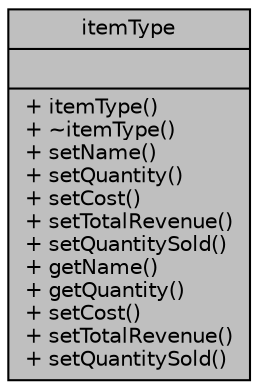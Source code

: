 digraph "itemType"
{
 // LATEX_PDF_SIZE
  bgcolor="transparent";
  edge [fontname="Helvetica",fontsize="10",labelfontname="Helvetica",labelfontsize="10"];
  node [fontname="Helvetica",fontsize="10",shape=record];
  Node1 [label="{itemType\n||+ itemType()\l+ ~itemType()\l+ setName()\l+ setQuantity()\l+ setCost()\l+ setTotalRevenue()\l+ setQuantitySold()\l+ getName()\l+ getQuantity()\l+ setCost()\l+ setTotalRevenue()\l+ setQuantitySold()\l}",height=0.2,width=0.4,color="black", fillcolor="grey75", style="filled", fontcolor="black",tooltip="A class to contain item information."];
}
